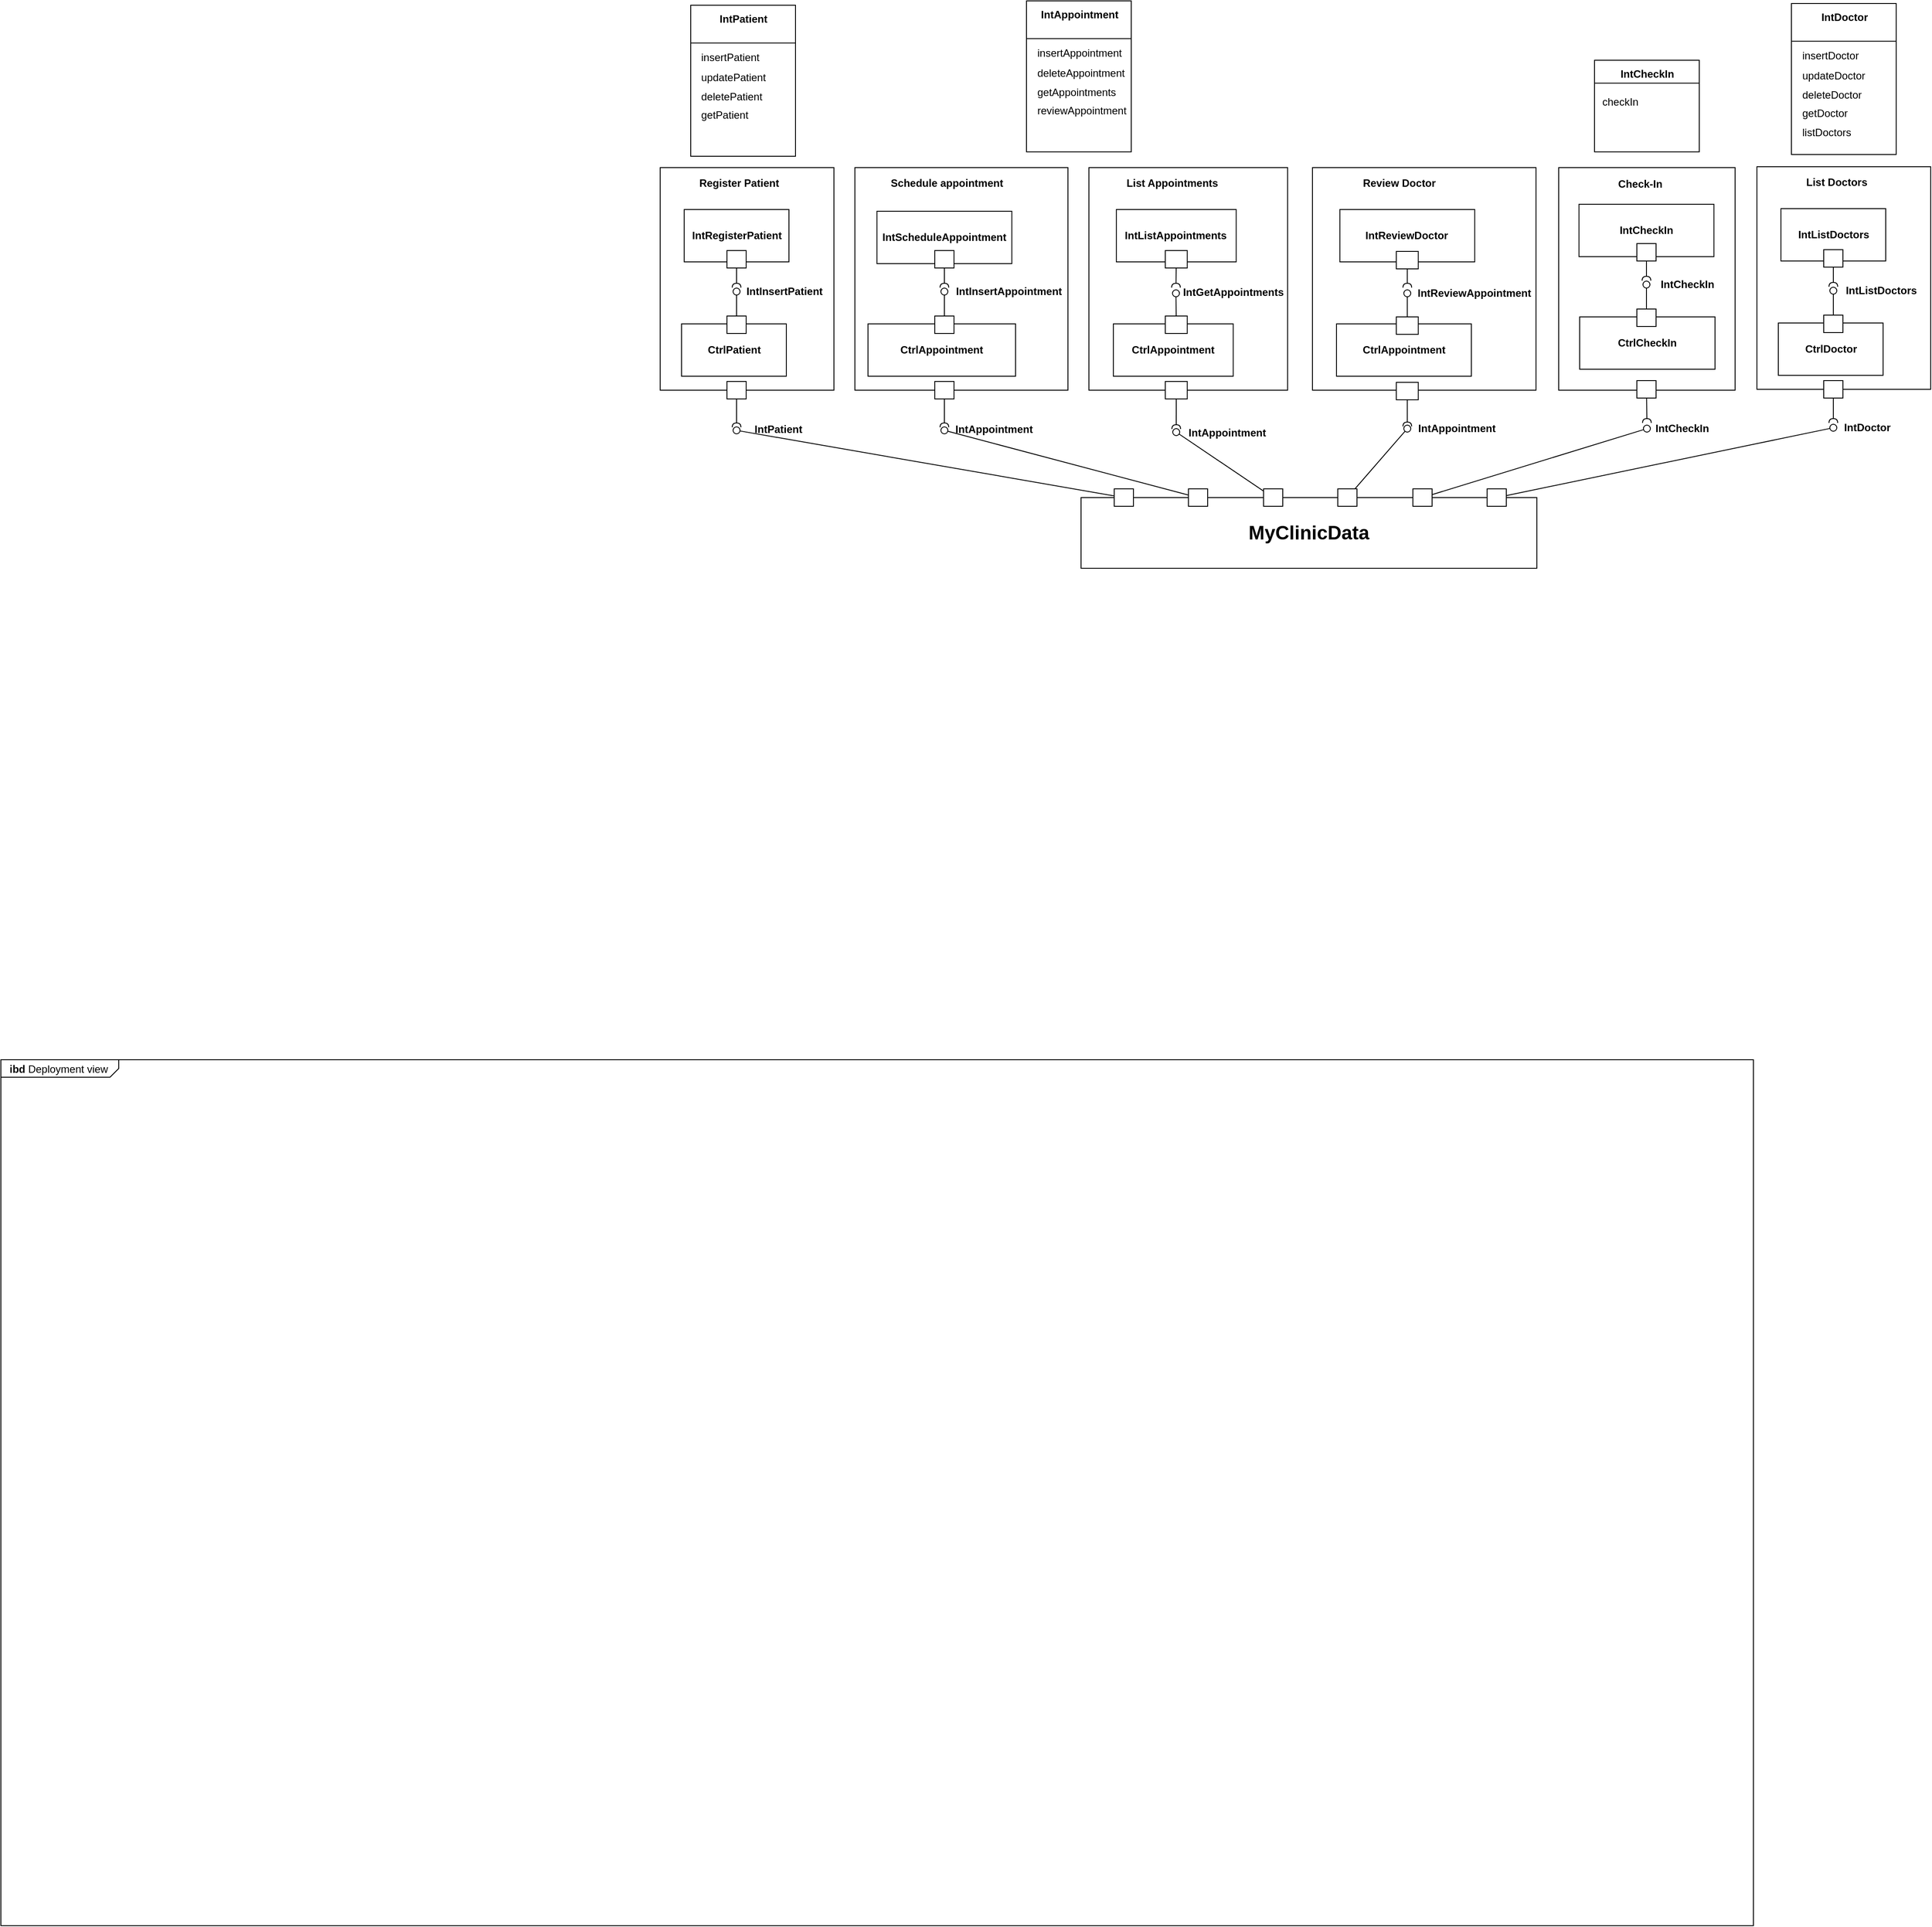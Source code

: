 <mxfile version="24.4.10" type="github">
  <diagram name="Page-1" id="0B5eI2xymsMHZ5SvDX9c">
    <mxGraphModel dx="3486" dy="1203" grid="0" gridSize="10" guides="1" tooltips="1" connect="1" arrows="1" fold="1" page="0" pageScale="1" pageWidth="827" pageHeight="1169" math="0" shadow="0">
      <root>
        <mxCell id="0" />
        <mxCell id="1" parent="0" />
        <mxCell id="wvoA0zVFi8Gp65wedPb3-1" value="&lt;p style=&quot;margin:0px;margin-top:4px;margin-left:10px;text-align:left;&quot;&gt;&lt;b&gt;ibd&amp;nbsp;&lt;/b&gt;Deployment view&lt;/p&gt;" style="html=1;shape=mxgraph.sysml.package;labelX=135.67;align=left;spacingLeft=10;html=1;overflow=fill;whiteSpace=wrap;recursiveResize=0;" vertex="1" parent="1">
          <mxGeometry x="-1584" y="997" width="2007" height="992" as="geometry" />
        </mxCell>
        <mxCell id="xZbFikLeT4wvKo1gLeNr-37" value="" style="endArrow=none;html=1;rounded=0;align=center;verticalAlign=top;endFill=0;labelBackgroundColor=none;endSize=2;" parent="1" source="xZbFikLeT4wvKo1gLeNr-43" target="xZbFikLeT4wvKo1gLeNr-38" edge="1">
          <mxGeometry relative="1" as="geometry">
            <mxPoint x="-330" y="279" as="sourcePoint" />
          </mxGeometry>
        </mxCell>
        <mxCell id="xZbFikLeT4wvKo1gLeNr-38" value="" style="ellipse;html=1;fontSize=11;align=center;fillColor=none;points=[];aspect=fixed;resizable=0;verticalAlign=bottom;labelPosition=center;verticalLabelPosition=top;flipH=1;" parent="1" vertex="1">
          <mxGeometry x="-745.5" y="272" width="8" height="8" as="geometry" />
        </mxCell>
        <mxCell id="xZbFikLeT4wvKo1gLeNr-39" value="" style="endArrow=none;html=1;rounded=0;align=center;verticalAlign=top;endFill=0;labelBackgroundColor=none;endSize=2;" parent="1" source="xZbFikLeT4wvKo1gLeNr-41" target="xZbFikLeT4wvKo1gLeNr-40" edge="1">
          <mxGeometry relative="1" as="geometry" />
        </mxCell>
        <mxCell id="xZbFikLeT4wvKo1gLeNr-40" value="" style="shape=requiredInterface;html=1;fontSize=11;align=center;fillColor=none;points=[];aspect=fixed;resizable=0;verticalAlign=bottom;labelPosition=center;verticalLabelPosition=top;flipH=1;rotation=90;" parent="1" vertex="1">
          <mxGeometry x="-744" y="265" width="5" height="10" as="geometry" />
        </mxCell>
        <mxCell id="xZbFikLeT4wvKo1gLeNr-47" value="&lt;b&gt;IntPatient&lt;/b&gt;" style="text;html=1;align=center;verticalAlign=middle;resizable=0;points=[];autosize=1;strokeColor=none;fillColor=none;" parent="1" vertex="1">
          <mxGeometry x="-731" y="262" width="73" height="26" as="geometry" />
        </mxCell>
        <mxCell id="DU2dMSWvI3W8ItSwa-sJ-14" value="" style="endArrow=none;html=1;rounded=0;align=center;verticalAlign=top;endFill=0;labelBackgroundColor=none;endSize=2;" parent="1" source="DU2dMSWvI3W8ItSwa-sJ-19" target="DU2dMSWvI3W8ItSwa-sJ-15" edge="1">
          <mxGeometry relative="1" as="geometry">
            <mxPoint x="-23" y="279" as="sourcePoint" />
          </mxGeometry>
        </mxCell>
        <mxCell id="DU2dMSWvI3W8ItSwa-sJ-15" value="" style="ellipse;html=1;fontSize=11;align=center;fillColor=none;points=[];aspect=fixed;resizable=0;verticalAlign=bottom;labelPosition=center;verticalLabelPosition=top;flipH=1;" parent="1" vertex="1">
          <mxGeometry x="-507.5" y="272" width="8" height="8" as="geometry" />
        </mxCell>
        <mxCell id="DU2dMSWvI3W8ItSwa-sJ-16" value="" style="endArrow=none;html=1;rounded=0;align=center;verticalAlign=top;endFill=0;labelBackgroundColor=none;endSize=2;" parent="1" source="DU2dMSWvI3W8ItSwa-sJ-18" target="DU2dMSWvI3W8ItSwa-sJ-17" edge="1">
          <mxGeometry relative="1" as="geometry" />
        </mxCell>
        <mxCell id="DU2dMSWvI3W8ItSwa-sJ-17" value="" style="shape=requiredInterface;html=1;fontSize=11;align=center;fillColor=none;points=[];aspect=fixed;resizable=0;verticalAlign=bottom;labelPosition=center;verticalLabelPosition=top;flipH=1;rotation=90;" parent="1" vertex="1">
          <mxGeometry x="-506" y="265" width="5" height="10" as="geometry" />
        </mxCell>
        <mxCell id="DU2dMSWvI3W8ItSwa-sJ-20" value="&lt;b&gt;IntCheckIn&lt;/b&gt;" style="text;html=1;align=center;verticalAlign=middle;resizable=0;points=[];autosize=1;strokeColor=none;fillColor=none;" parent="1" vertex="1">
          <mxGeometry x="301" y="261" width="79" height="26" as="geometry" />
        </mxCell>
        <mxCell id="DU2dMSWvI3W8ItSwa-sJ-111" value="" style="endArrow=none;html=1;rounded=0;align=center;verticalAlign=top;endFill=0;labelBackgroundColor=none;endSize=2;" parent="1" source="DU2dMSWvI3W8ItSwa-sJ-117" target="DU2dMSWvI3W8ItSwa-sJ-112" edge="1">
          <mxGeometry relative="1" as="geometry">
            <mxPoint x="214" y="340" as="sourcePoint" />
          </mxGeometry>
        </mxCell>
        <mxCell id="DU2dMSWvI3W8ItSwa-sJ-112" value="" style="ellipse;html=1;fontSize=11;align=center;fillColor=none;points=[];aspect=fixed;resizable=0;verticalAlign=bottom;labelPosition=center;verticalLabelPosition=top;flipH=1;" parent="1" vertex="1">
          <mxGeometry x="297" y="270" width="8" height="8" as="geometry" />
        </mxCell>
        <mxCell id="DU2dMSWvI3W8ItSwa-sJ-113" value="" style="endArrow=none;html=1;rounded=0;align=center;verticalAlign=top;endFill=0;labelBackgroundColor=none;endSize=2;" parent="1" source="DU2dMSWvI3W8ItSwa-sJ-115" target="DU2dMSWvI3W8ItSwa-sJ-114" edge="1">
          <mxGeometry relative="1" as="geometry" />
        </mxCell>
        <mxCell id="DU2dMSWvI3W8ItSwa-sJ-114" value="" style="shape=requiredInterface;html=1;fontSize=11;align=center;fillColor=none;points=[];aspect=fixed;resizable=0;verticalAlign=bottom;labelPosition=center;verticalLabelPosition=top;flipH=1;rotation=90;" parent="1" vertex="1">
          <mxGeometry x="298.5" y="260" width="5" height="10" as="geometry" />
        </mxCell>
        <mxCell id="uUh43rR42mcih1yRo6Ay-1" value="" style="group" parent="1" vertex="1" connectable="0">
          <mxGeometry x="-794" y="-211" width="120" height="173" as="geometry" />
        </mxCell>
        <mxCell id="DU2dMSWvI3W8ItSwa-sJ-78" value="" style="rounded=0;whiteSpace=wrap;html=1;fillColor=none;" parent="uUh43rR42mcih1yRo6Ay-1" vertex="1">
          <mxGeometry width="120" height="173" as="geometry" />
        </mxCell>
        <mxCell id="DU2dMSWvI3W8ItSwa-sJ-77" value="&lt;b&gt;IntPatient&lt;/b&gt;" style="text;html=1;align=center;verticalAlign=middle;resizable=0;points=[];autosize=1;strokeColor=none;fillColor=none;" parent="uUh43rR42mcih1yRo6Ay-1" vertex="1">
          <mxGeometry x="23.5" y="3" width="73" height="26" as="geometry" />
        </mxCell>
        <mxCell id="DU2dMSWvI3W8ItSwa-sJ-79" value="insertPatient&lt;div style=&quot;line-height: 90%;&quot;&gt;&lt;br&gt;&lt;div style=&quot;line-height: 90%;&quot;&gt;updatePatient&lt;/div&gt;&lt;div style=&quot;line-height: 90%;&quot;&gt;&lt;br&gt;&lt;/div&gt;&lt;div style=&quot;line-height: 90%;&quot;&gt;deletePatient&lt;/div&gt;&lt;div style=&quot;line-height: 90%;&quot;&gt;&lt;br&gt;&lt;/div&gt;&lt;div style=&quot;line-height: 90%;&quot;&gt;getPatient&lt;/div&gt;&lt;/div&gt;" style="text;html=1;align=left;verticalAlign=middle;resizable=0;points=[];autosize=1;strokeColor=none;fillColor=none;" parent="uUh43rR42mcih1yRo6Ay-1" vertex="1">
          <mxGeometry x="10" y="46" width="92" height="91" as="geometry" />
        </mxCell>
        <mxCell id="DU2dMSWvI3W8ItSwa-sJ-80" style="rounded=0;orthogonalLoop=1;jettySize=auto;html=1;exitX=0;exitY=0.25;exitDx=0;exitDy=0;entryX=1;entryY=0.25;entryDx=0;entryDy=0;endArrow=none;endFill=0;" parent="uUh43rR42mcih1yRo6Ay-1" source="DU2dMSWvI3W8ItSwa-sJ-78" target="DU2dMSWvI3W8ItSwa-sJ-78" edge="1">
          <mxGeometry relative="1" as="geometry" />
        </mxCell>
        <mxCell id="uUh43rR42mcih1yRo6Ay-2" value="" style="group" parent="1" vertex="1" connectable="0">
          <mxGeometry x="-829" y="-25" width="199" height="265" as="geometry" />
        </mxCell>
        <mxCell id="xZbFikLeT4wvKo1gLeNr-18" value="" style="rounded=0;whiteSpace=wrap;html=1;fillColor=none;align=center;" parent="uUh43rR42mcih1yRo6Ay-2" vertex="1">
          <mxGeometry width="199" height="255" as="geometry" />
        </mxCell>
        <mxCell id="xZbFikLeT4wvKo1gLeNr-19" value="&lt;b&gt;Register Patient&lt;/b&gt;" style="text;html=1;align=center;verticalAlign=middle;resizable=0;points=[];autosize=1;strokeColor=none;fillColor=none;" parent="uUh43rR42mcih1yRo6Ay-2" vertex="1">
          <mxGeometry x="35.5" y="5" width="109" height="26" as="geometry" />
        </mxCell>
        <mxCell id="xZbFikLeT4wvKo1gLeNr-22" value="" style="endArrow=none;html=1;rounded=0;align=center;verticalAlign=top;endFill=0;labelBackgroundColor=none;endSize=2;" parent="uUh43rR42mcih1yRo6Ay-2" source="xZbFikLeT4wvKo1gLeNr-33" target="xZbFikLeT4wvKo1gLeNr-23" edge="1">
          <mxGeometry relative="1" as="geometry">
            <mxPoint x="87.5" y="173" as="sourcePoint" />
          </mxGeometry>
        </mxCell>
        <mxCell id="xZbFikLeT4wvKo1gLeNr-23" value="" style="ellipse;html=1;fontSize=11;align=center;fillColor=none;points=[];aspect=fixed;resizable=0;verticalAlign=bottom;labelPosition=center;verticalLabelPosition=top;flipH=1;" parent="uUh43rR42mcih1yRo6Ay-2" vertex="1">
          <mxGeometry x="83.5" y="138" width="8" height="8" as="geometry" />
        </mxCell>
        <mxCell id="xZbFikLeT4wvKo1gLeNr-25" value="" style="endArrow=none;html=1;rounded=0;align=center;verticalAlign=top;endFill=0;labelBackgroundColor=none;endSize=2;" parent="uUh43rR42mcih1yRo6Ay-2" source="xZbFikLeT4wvKo1gLeNr-24" target="xZbFikLeT4wvKo1gLeNr-26" edge="1">
          <mxGeometry relative="1" as="geometry" />
        </mxCell>
        <mxCell id="xZbFikLeT4wvKo1gLeNr-26" value="" style="shape=requiredInterface;html=1;fontSize=11;align=center;fillColor=none;points=[];aspect=fixed;resizable=0;verticalAlign=bottom;labelPosition=center;verticalLabelPosition=top;flipH=1;rotation=90;" parent="uUh43rR42mcih1yRo6Ay-2" vertex="1">
          <mxGeometry x="85" y="130" width="5" height="10" as="geometry" />
        </mxCell>
        <mxCell id="xZbFikLeT4wvKo1gLeNr-30" value="" style="group" parent="uUh43rR42mcih1yRo6Ay-2" vertex="1" connectable="0">
          <mxGeometry x="27.5" y="48" width="120" height="67" as="geometry" />
        </mxCell>
        <mxCell id="xZbFikLeT4wvKo1gLeNr-20" value="&lt;b&gt;IntRegisterPatient&lt;/b&gt;" style="rounded=0;whiteSpace=wrap;html=1;fillColor=none;" parent="xZbFikLeT4wvKo1gLeNr-30" vertex="1">
          <mxGeometry width="120" height="60" as="geometry" />
        </mxCell>
        <mxCell id="xZbFikLeT4wvKo1gLeNr-24" value="" style="html=1;rounded=0;" parent="xZbFikLeT4wvKo1gLeNr-30" vertex="1">
          <mxGeometry x="49" y="47" width="22" height="20" as="geometry" />
        </mxCell>
        <mxCell id="xZbFikLeT4wvKo1gLeNr-34" value="&lt;b&gt;IntInsertPatient&lt;/b&gt;" style="text;html=1;align=center;verticalAlign=middle;resizable=0;points=[];autosize=1;strokeColor=none;fillColor=none;" parent="uUh43rR42mcih1yRo6Ay-2" vertex="1">
          <mxGeometry x="89" y="129" width="105" height="26" as="geometry" />
        </mxCell>
        <mxCell id="xZbFikLeT4wvKo1gLeNr-35" value="" style="group" parent="uUh43rR42mcih1yRo6Ay-2" vertex="1" connectable="0">
          <mxGeometry x="24.5" y="170" width="120" height="69" as="geometry" />
        </mxCell>
        <mxCell id="xZbFikLeT4wvKo1gLeNr-29" value="&lt;b&gt;CtrlPatient&lt;/b&gt;" style="rounded=0;whiteSpace=wrap;html=1;fillColor=none;" parent="xZbFikLeT4wvKo1gLeNr-35" vertex="1">
          <mxGeometry y="9" width="120" height="60" as="geometry" />
        </mxCell>
        <mxCell id="xZbFikLeT4wvKo1gLeNr-33" value="" style="html=1;rounded=0;" parent="xZbFikLeT4wvKo1gLeNr-35" vertex="1">
          <mxGeometry x="52" width="22" height="20" as="geometry" />
        </mxCell>
        <mxCell id="xZbFikLeT4wvKo1gLeNr-41" value="" style="html=1;rounded=0;" parent="uUh43rR42mcih1yRo6Ay-2" vertex="1">
          <mxGeometry x="76.5" y="245" width="22" height="20" as="geometry" />
        </mxCell>
        <mxCell id="uUh43rR42mcih1yRo6Ay-4" value="&lt;b&gt;IntAppointment&lt;/b&gt;" style="text;html=1;align=center;verticalAlign=middle;resizable=0;points=[];autosize=1;strokeColor=none;fillColor=none;" parent="1" vertex="1">
          <mxGeometry x="-501" y="262" width="107" height="26" as="geometry" />
        </mxCell>
        <mxCell id="uUh43rR42mcih1yRo6Ay-5" value="" style="group" parent="1" vertex="1" connectable="0">
          <mxGeometry x="-409.5" y="-216" width="130" height="173" as="geometry" />
        </mxCell>
        <mxCell id="DU2dMSWvI3W8ItSwa-sJ-105" value="" style="rounded=0;whiteSpace=wrap;html=1;fillColor=none;" parent="uUh43rR42mcih1yRo6Ay-5" vertex="1">
          <mxGeometry width="120" height="173" as="geometry" />
        </mxCell>
        <mxCell id="DU2dMSWvI3W8ItSwa-sJ-106" value="&lt;b&gt;IntAppointment&lt;/b&gt;" style="text;html=1;align=center;verticalAlign=middle;resizable=0;points=[];autosize=1;strokeColor=none;fillColor=none;" parent="uUh43rR42mcih1yRo6Ay-5" vertex="1">
          <mxGeometry x="6.5" y="3" width="107" height="26" as="geometry" />
        </mxCell>
        <mxCell id="DU2dMSWvI3W8ItSwa-sJ-107" value="insertAppointment&lt;div style=&quot;line-height: 90%;&quot;&gt;&lt;br&gt;&lt;div style=&quot;line-height: 90%;&quot;&gt;deleteAppointment&lt;/div&gt;&lt;div style=&quot;line-height: 90%;&quot;&gt;&lt;br&gt;&lt;/div&gt;&lt;div style=&quot;line-height: 90%;&quot;&gt;getAppointments&lt;/div&gt;&lt;div style=&quot;line-height: 90%;&quot;&gt;&lt;br&gt;&lt;/div&gt;&lt;div style=&quot;line-height: 90%;&quot;&gt;reviewAppointment&lt;/div&gt;&lt;/div&gt;" style="text;html=1;align=left;verticalAlign=middle;resizable=0;points=[];autosize=1;strokeColor=none;fillColor=none;" parent="uUh43rR42mcih1yRo6Ay-5" vertex="1">
          <mxGeometry x="10" y="46" width="120" height="91" as="geometry" />
        </mxCell>
        <mxCell id="DU2dMSWvI3W8ItSwa-sJ-108" style="rounded=0;orthogonalLoop=1;jettySize=auto;html=1;exitX=0;exitY=0.25;exitDx=0;exitDy=0;entryX=1;entryY=0.25;entryDx=0;entryDy=0;endArrow=none;endFill=0;" parent="uUh43rR42mcih1yRo6Ay-5" source="DU2dMSWvI3W8ItSwa-sJ-105" target="DU2dMSWvI3W8ItSwa-sJ-105" edge="1">
          <mxGeometry relative="1" as="geometry" />
        </mxCell>
        <mxCell id="uUh43rR42mcih1yRo6Ay-8" value="" style="group" parent="1" vertex="1" connectable="0">
          <mxGeometry x="241" y="-148" width="120" height="105" as="geometry" />
        </mxCell>
        <mxCell id="DU2dMSWvI3W8ItSwa-sJ-130" value="" style="rounded=0;whiteSpace=wrap;html=1;fillColor=none;" parent="uUh43rR42mcih1yRo6Ay-8" vertex="1">
          <mxGeometry width="120" height="105" as="geometry" />
        </mxCell>
        <mxCell id="DU2dMSWvI3W8ItSwa-sJ-131" value="&lt;b&gt;IntCheckIn&lt;/b&gt;" style="text;html=1;align=center;verticalAlign=middle;resizable=0;points=[];autosize=1;strokeColor=none;fillColor=none;" parent="uUh43rR42mcih1yRo6Ay-8" vertex="1">
          <mxGeometry x="20.5" y="3" width="79" height="26" as="geometry" />
        </mxCell>
        <mxCell id="DU2dMSWvI3W8ItSwa-sJ-132" value="checkIn" style="text;html=1;align=left;verticalAlign=middle;resizable=0;points=[];autosize=1;strokeColor=none;fillColor=none;" parent="uUh43rR42mcih1yRo6Ay-8" vertex="1">
          <mxGeometry x="7" y="35" width="59" height="26" as="geometry" />
        </mxCell>
        <mxCell id="DU2dMSWvI3W8ItSwa-sJ-133" style="rounded=0;orthogonalLoop=1;jettySize=auto;html=1;exitX=0;exitY=0.25;exitDx=0;exitDy=0;entryX=1;entryY=0.25;entryDx=0;entryDy=0;endArrow=none;endFill=0;" parent="uUh43rR42mcih1yRo6Ay-8" source="DU2dMSWvI3W8ItSwa-sJ-130" target="DU2dMSWvI3W8ItSwa-sJ-130" edge="1">
          <mxGeometry relative="1" as="geometry" />
        </mxCell>
        <mxCell id="uUh43rR42mcih1yRo6Ay-40" value="" style="group" parent="1" vertex="1" connectable="0">
          <mxGeometry x="427" y="-26" width="199" height="265" as="geometry" />
        </mxCell>
        <mxCell id="uUh43rR42mcih1yRo6Ay-41" value="" style="rounded=0;whiteSpace=wrap;html=1;fillColor=none;align=center;" parent="uUh43rR42mcih1yRo6Ay-40" vertex="1">
          <mxGeometry width="199" height="255" as="geometry" />
        </mxCell>
        <mxCell id="uUh43rR42mcih1yRo6Ay-42" value="&lt;b&gt;List Doctors&lt;/b&gt;" style="text;html=1;align=center;verticalAlign=middle;resizable=0;points=[];autosize=1;strokeColor=none;fillColor=none;" parent="uUh43rR42mcih1yRo6Ay-40" vertex="1">
          <mxGeometry x="46.5" y="5" width="88" height="26" as="geometry" />
        </mxCell>
        <mxCell id="uUh43rR42mcih1yRo6Ay-43" value="" style="endArrow=none;html=1;rounded=0;align=center;verticalAlign=top;endFill=0;labelBackgroundColor=none;endSize=2;" parent="uUh43rR42mcih1yRo6Ay-40" source="uUh43rR42mcih1yRo6Ay-53" target="uUh43rR42mcih1yRo6Ay-44" edge="1">
          <mxGeometry relative="1" as="geometry">
            <mxPoint x="87.5" y="173" as="sourcePoint" />
          </mxGeometry>
        </mxCell>
        <mxCell id="uUh43rR42mcih1yRo6Ay-44" value="" style="ellipse;html=1;fontSize=11;align=center;fillColor=none;points=[];aspect=fixed;resizable=0;verticalAlign=bottom;labelPosition=center;verticalLabelPosition=top;flipH=1;" parent="uUh43rR42mcih1yRo6Ay-40" vertex="1">
          <mxGeometry x="83.5" y="138" width="8" height="8" as="geometry" />
        </mxCell>
        <mxCell id="uUh43rR42mcih1yRo6Ay-45" value="" style="endArrow=none;html=1;rounded=0;align=center;verticalAlign=top;endFill=0;labelBackgroundColor=none;endSize=2;" parent="uUh43rR42mcih1yRo6Ay-40" source="uUh43rR42mcih1yRo6Ay-49" target="uUh43rR42mcih1yRo6Ay-46" edge="1">
          <mxGeometry relative="1" as="geometry" />
        </mxCell>
        <mxCell id="uUh43rR42mcih1yRo6Ay-46" value="" style="shape=requiredInterface;html=1;fontSize=11;align=center;fillColor=none;points=[];aspect=fixed;resizable=0;verticalAlign=bottom;labelPosition=center;verticalLabelPosition=top;flipH=1;rotation=90;" parent="uUh43rR42mcih1yRo6Ay-40" vertex="1">
          <mxGeometry x="85" y="130" width="5" height="10" as="geometry" />
        </mxCell>
        <mxCell id="uUh43rR42mcih1yRo6Ay-47" value="" style="group" parent="uUh43rR42mcih1yRo6Ay-40" vertex="1" connectable="0">
          <mxGeometry x="27.5" y="48" width="120" height="67" as="geometry" />
        </mxCell>
        <mxCell id="uUh43rR42mcih1yRo6Ay-48" value="&lt;b&gt;IntListDoctors&lt;/b&gt;" style="rounded=0;whiteSpace=wrap;html=1;fillColor=none;" parent="uUh43rR42mcih1yRo6Ay-47" vertex="1">
          <mxGeometry width="120" height="60" as="geometry" />
        </mxCell>
        <mxCell id="uUh43rR42mcih1yRo6Ay-49" value="" style="html=1;rounded=0;" parent="uUh43rR42mcih1yRo6Ay-47" vertex="1">
          <mxGeometry x="49" y="47" width="22" height="20" as="geometry" />
        </mxCell>
        <mxCell id="uUh43rR42mcih1yRo6Ay-50" value="&lt;b&gt;IntListDoctors&lt;/b&gt;" style="text;html=1;align=center;verticalAlign=middle;resizable=0;points=[];autosize=1;strokeColor=none;fillColor=none;" parent="uUh43rR42mcih1yRo6Ay-40" vertex="1">
          <mxGeometry x="92" y="129" width="99" height="26" as="geometry" />
        </mxCell>
        <mxCell id="uUh43rR42mcih1yRo6Ay-51" value="" style="group" parent="uUh43rR42mcih1yRo6Ay-40" vertex="1" connectable="0">
          <mxGeometry x="24.5" y="170" width="120" height="69" as="geometry" />
        </mxCell>
        <mxCell id="uUh43rR42mcih1yRo6Ay-52" value="&lt;b&gt;CtrlDoctor&lt;/b&gt;" style="rounded=0;whiteSpace=wrap;html=1;fillColor=none;" parent="uUh43rR42mcih1yRo6Ay-51" vertex="1">
          <mxGeometry y="9" width="120" height="60" as="geometry" />
        </mxCell>
        <mxCell id="uUh43rR42mcih1yRo6Ay-53" value="" style="html=1;rounded=0;" parent="uUh43rR42mcih1yRo6Ay-51" vertex="1">
          <mxGeometry x="52" width="22" height="20" as="geometry" />
        </mxCell>
        <mxCell id="uUh43rR42mcih1yRo6Ay-54" value="" style="html=1;rounded=0;" parent="uUh43rR42mcih1yRo6Ay-40" vertex="1">
          <mxGeometry x="76.5" y="245" width="22" height="20" as="geometry" />
        </mxCell>
        <mxCell id="uUh43rR42mcih1yRo6Ay-55" value="&lt;b&gt;IntDoctor&lt;/b&gt;" style="text;html=1;align=center;verticalAlign=middle;resizable=0;points=[];autosize=1;strokeColor=none;fillColor=none;" parent="1" vertex="1">
          <mxGeometry x="517" y="260" width="71" height="26" as="geometry" />
        </mxCell>
        <mxCell id="uUh43rR42mcih1yRo6Ay-56" value="" style="ellipse;html=1;fontSize=11;align=center;fillColor=none;points=[];aspect=fixed;resizable=0;verticalAlign=bottom;labelPosition=center;verticalLabelPosition=top;flipH=1;" parent="1" vertex="1">
          <mxGeometry x="510.5" y="269" width="8" height="8" as="geometry" />
        </mxCell>
        <mxCell id="uUh43rR42mcih1yRo6Ay-57" value="" style="endArrow=none;html=1;rounded=0;align=center;verticalAlign=top;endFill=0;labelBackgroundColor=none;endSize=2;" parent="1" source="uUh43rR42mcih1yRo6Ay-54" target="uUh43rR42mcih1yRo6Ay-58" edge="1">
          <mxGeometry relative="1" as="geometry">
            <mxPoint x="610" y="257" as="sourcePoint" />
          </mxGeometry>
        </mxCell>
        <mxCell id="uUh43rR42mcih1yRo6Ay-58" value="" style="shape=requiredInterface;html=1;fontSize=11;align=center;fillColor=none;points=[];aspect=fixed;resizable=0;verticalAlign=bottom;labelPosition=center;verticalLabelPosition=top;flipH=1;rotation=90;" parent="1" vertex="1">
          <mxGeometry x="512" y="260" width="5" height="10" as="geometry" />
        </mxCell>
        <mxCell id="uUh43rR42mcih1yRo6Ay-59" value="" style="endArrow=none;html=1;rounded=0;align=center;verticalAlign=top;endFill=0;labelBackgroundColor=none;endSize=2;" parent="1" source="uUh43rR42mcih1yRo6Ay-16" target="uUh43rR42mcih1yRo6Ay-56" edge="1">
          <mxGeometry relative="1" as="geometry">
            <mxPoint x="-184" y="364" as="sourcePoint" />
            <mxPoint x="84" y="288" as="targetPoint" />
          </mxGeometry>
        </mxCell>
        <mxCell id="uUh43rR42mcih1yRo6Ay-92" value="" style="endArrow=none;html=1;rounded=0;align=center;verticalAlign=top;endFill=0;labelBackgroundColor=none;endSize=2;" parent="1" source="wvoA0zVFi8Gp65wedPb3-2" target="uUh43rR42mcih1yRo6Ay-93" edge="1">
          <mxGeometry relative="1" as="geometry">
            <mxPoint x="-120.5" y="348.5" as="sourcePoint" />
          </mxGeometry>
        </mxCell>
        <mxCell id="uUh43rR42mcih1yRo6Ay-93" value="" style="ellipse;html=1;fontSize=11;align=center;fillColor=none;points=[];aspect=fixed;resizable=0;verticalAlign=bottom;labelPosition=center;verticalLabelPosition=top;flipH=1;" parent="1" vertex="1">
          <mxGeometry x="-242" y="274" width="8" height="8" as="geometry" />
        </mxCell>
        <mxCell id="uUh43rR42mcih1yRo6Ay-94" value="" style="endArrow=none;html=1;rounded=0;align=center;verticalAlign=top;endFill=0;labelBackgroundColor=none;endSize=2;" parent="1" source="uUh43rR42mcih1yRo6Ay-90" target="uUh43rR42mcih1yRo6Ay-95" edge="1">
          <mxGeometry relative="1" as="geometry">
            <mxPoint x="-336.5" y="238.5" as="sourcePoint" />
          </mxGeometry>
        </mxCell>
        <mxCell id="uUh43rR42mcih1yRo6Ay-95" value="" style="shape=requiredInterface;html=1;fontSize=11;align=center;fillColor=none;points=[];aspect=fixed;resizable=0;verticalAlign=bottom;labelPosition=center;verticalLabelPosition=top;flipH=1;rotation=90;" parent="1" vertex="1">
          <mxGeometry x="-240.5" y="267" width="5" height="10" as="geometry" />
        </mxCell>
        <mxCell id="uUh43rR42mcih1yRo6Ay-96" value="&lt;b&gt;IntAppointment&lt;/b&gt;" style="text;html=1;align=center;verticalAlign=middle;resizable=0;points=[];autosize=1;strokeColor=none;fillColor=none;" parent="1" vertex="1">
          <mxGeometry x="-234" y="266" width="107" height="26" as="geometry" />
        </mxCell>
        <mxCell id="uUh43rR42mcih1yRo6Ay-131" value="&lt;b&gt;IntAppointment&lt;/b&gt;" style="text;html=1;align=center;verticalAlign=middle;resizable=0;points=[];autosize=1;strokeColor=none;fillColor=none;" parent="1" vertex="1">
          <mxGeometry x="29.12" y="261" width="107" height="26" as="geometry" />
        </mxCell>
        <mxCell id="uUh43rR42mcih1yRo6Ay-132" value="" style="ellipse;html=1;fontSize=11;align=center;fillColor=none;points=[];aspect=fixed;resizable=0;verticalAlign=bottom;labelPosition=center;verticalLabelPosition=top;flipH=1;" parent="1" vertex="1">
          <mxGeometry x="22.62" y="270" width="8" height="8" as="geometry" />
        </mxCell>
        <mxCell id="uUh43rR42mcih1yRo6Ay-133" value="" style="endArrow=none;html=1;rounded=0;align=center;verticalAlign=top;endFill=0;labelBackgroundColor=none;endSize=2;" parent="1" source="wvoA0zVFi8Gp65wedPb3-7" target="uUh43rR42mcih1yRo6Ay-134" edge="1">
          <mxGeometry relative="1" as="geometry">
            <mxPoint x="52.617" y="243" as="sourcePoint" />
          </mxGeometry>
        </mxCell>
        <mxCell id="uUh43rR42mcih1yRo6Ay-134" value="" style="shape=requiredInterface;html=1;fontSize=11;align=center;fillColor=none;points=[];aspect=fixed;resizable=0;verticalAlign=bottom;labelPosition=center;verticalLabelPosition=top;flipH=1;rotation=90;container=0;" parent="1" vertex="1">
          <mxGeometry x="24.12" y="264" width="5" height="10" as="geometry" />
        </mxCell>
        <mxCell id="uUh43rR42mcih1yRo6Ay-140" value="" style="endArrow=none;html=1;rounded=0;align=center;verticalAlign=top;endFill=0;labelBackgroundColor=none;endSize=2;" parent="1" source="wvoA0zVFi8Gp65wedPb3-3" target="uUh43rR42mcih1yRo6Ay-132" edge="1">
          <mxGeometry relative="1" as="geometry">
            <mxPoint x="-55" y="365" as="sourcePoint" />
            <mxPoint x="384" y="287" as="targetPoint" />
          </mxGeometry>
        </mxCell>
        <mxCell id="uUh43rR42mcih1yRo6Ay-141" value="" style="group" parent="1" vertex="1" connectable="0">
          <mxGeometry x="466.5" y="-213" width="120" height="175" as="geometry" />
        </mxCell>
        <mxCell id="uUh43rR42mcih1yRo6Ay-36" value="" style="rounded=0;whiteSpace=wrap;html=1;fillColor=none;" parent="uUh43rR42mcih1yRo6Ay-141" vertex="1">
          <mxGeometry width="120" height="173" as="geometry" />
        </mxCell>
        <mxCell id="uUh43rR42mcih1yRo6Ay-37" value="&lt;b&gt;IntDoctor&lt;/b&gt;" style="text;html=1;align=center;verticalAlign=middle;resizable=0;points=[];autosize=1;strokeColor=none;fillColor=none;" parent="uUh43rR42mcih1yRo6Ay-141" vertex="1">
          <mxGeometry x="24.5" y="3" width="71" height="26" as="geometry" />
        </mxCell>
        <mxCell id="uUh43rR42mcih1yRo6Ay-38" value="insertDoctor&lt;div style=&quot;line-height: 90%;&quot;&gt;&lt;br&gt;&lt;div style=&quot;line-height: 90%;&quot;&gt;update&lt;span style=&quot;background-color: initial;&quot;&gt;Doctor&lt;/span&gt;&lt;/div&gt;&lt;div style=&quot;line-height: 90%;&quot;&gt;&lt;br&gt;&lt;/div&gt;&lt;div style=&quot;line-height: 90%;&quot;&gt;delete&lt;span style=&quot;background-color: initial;&quot;&gt;Doctor&lt;/span&gt;&lt;/div&gt;&lt;div style=&quot;line-height: 90%;&quot;&gt;&lt;br&gt;&lt;/div&gt;&lt;div style=&quot;line-height: 90%;&quot;&gt;get&lt;span style=&quot;background-color: initial;&quot;&gt;Doctor&lt;/span&gt;&lt;/div&gt;&lt;div style=&quot;line-height: 90%;&quot;&gt;&lt;span style=&quot;background-color: initial;&quot;&gt;&lt;br&gt;&lt;/span&gt;&lt;/div&gt;&lt;div style=&quot;line-height: 90%;&quot;&gt;&lt;span style=&quot;background-color: initial;&quot;&gt;listDoctors&lt;/span&gt;&lt;/div&gt;&lt;div style=&quot;line-height: 90%;&quot;&gt;&lt;br&gt;&lt;/div&gt;&lt;/div&gt;" style="text;html=1;align=left;verticalAlign=middle;resizable=0;points=[];autosize=1;strokeColor=none;fillColor=none;" parent="uUh43rR42mcih1yRo6Ay-141" vertex="1">
          <mxGeometry x="10" y="46" width="90" height="124" as="geometry" />
        </mxCell>
        <mxCell id="uUh43rR42mcih1yRo6Ay-39" style="rounded=0;orthogonalLoop=1;jettySize=auto;html=1;exitX=0;exitY=0.25;exitDx=0;exitDy=0;entryX=1;entryY=0.25;entryDx=0;entryDy=0;endArrow=none;endFill=0;" parent="uUh43rR42mcih1yRo6Ay-141" source="uUh43rR42mcih1yRo6Ay-36" target="uUh43rR42mcih1yRo6Ay-36" edge="1">
          <mxGeometry relative="1" as="geometry" />
        </mxCell>
        <mxCell id="wvoA0zVFi8Gp65wedPb3-5" value="" style="group" vertex="1" connectable="0" parent="1">
          <mxGeometry x="-338" y="-25" width="231.202" height="265" as="geometry" />
        </mxCell>
        <mxCell id="uUh43rR42mcih1yRo6Ay-77" value="" style="rounded=0;whiteSpace=wrap;html=1;fillColor=none;align=center;" parent="wvoA0zVFi8Gp65wedPb3-5" vertex="1">
          <mxGeometry width="227.565" height="255" as="geometry" />
        </mxCell>
        <mxCell id="uUh43rR42mcih1yRo6Ay-78" value="&lt;b&gt;List Appointments&lt;/b&gt;" style="text;html=1;align=center;verticalAlign=middle;resizable=0;points=[];autosize=1;strokeColor=none;fillColor=none;" parent="wvoA0zVFi8Gp65wedPb3-5" vertex="1">
          <mxGeometry x="33.734" y="5" width="123" height="26" as="geometry" />
        </mxCell>
        <mxCell id="uUh43rR42mcih1yRo6Ay-79" value="" style="endArrow=none;html=1;rounded=0;align=center;verticalAlign=top;endFill=0;labelBackgroundColor=none;endSize=2;" parent="wvoA0zVFi8Gp65wedPb3-5" source="uUh43rR42mcih1yRo6Ay-89" target="uUh43rR42mcih1yRo6Ay-80" edge="1">
          <mxGeometry relative="1" as="geometry">
            <mxPoint x="100.06" y="173" as="sourcePoint" />
          </mxGeometry>
        </mxCell>
        <mxCell id="uUh43rR42mcih1yRo6Ay-80" value="" style="ellipse;html=1;fontSize=11;align=center;fillColor=none;points=[];aspect=fixed;resizable=0;verticalAlign=bottom;labelPosition=center;verticalLabelPosition=top;flipH=1;" parent="wvoA0zVFi8Gp65wedPb3-5" vertex="1">
          <mxGeometry x="95.706" y="140" width="8" height="8" as="geometry" />
        </mxCell>
        <mxCell id="uUh43rR42mcih1yRo6Ay-81" value="" style="endArrow=none;html=1;rounded=0;align=center;verticalAlign=top;endFill=0;labelBackgroundColor=none;endSize=2;" parent="wvoA0zVFi8Gp65wedPb3-5" source="uUh43rR42mcih1yRo6Ay-85" target="uUh43rR42mcih1yRo6Ay-82" edge="1">
          <mxGeometry relative="1" as="geometry" />
        </mxCell>
        <mxCell id="uUh43rR42mcih1yRo6Ay-82" value="" style="shape=requiredInterface;html=1;fontSize=11;align=center;fillColor=none;points=[];aspect=fixed;resizable=0;verticalAlign=bottom;labelPosition=center;verticalLabelPosition=top;flipH=1;rotation=90;" parent="wvoA0zVFi8Gp65wedPb3-5" vertex="1">
          <mxGeometry x="97.201" y="130" width="5" height="10" as="geometry" />
        </mxCell>
        <mxCell id="uUh43rR42mcih1yRo6Ay-83" value="" style="group" parent="wvoA0zVFi8Gp65wedPb3-5" vertex="1" connectable="0">
          <mxGeometry x="31.447" y="48" width="137.225" height="67" as="geometry" />
        </mxCell>
        <mxCell id="uUh43rR42mcih1yRo6Ay-84" value="&lt;b&gt;IntListAppointments&lt;/b&gt;" style="rounded=0;whiteSpace=wrap;html=1;fillColor=none;" parent="uUh43rR42mcih1yRo6Ay-83" vertex="1">
          <mxGeometry width="137.225" height="60" as="geometry" />
        </mxCell>
        <mxCell id="uUh43rR42mcih1yRo6Ay-85" value="" style="html=1;rounded=0;" parent="uUh43rR42mcih1yRo6Ay-83" vertex="1">
          <mxGeometry x="56.033" y="47" width="25.158" height="20" as="geometry" />
        </mxCell>
        <mxCell id="uUh43rR42mcih1yRo6Ay-86" value="&lt;b&gt;IntGetAppointments&lt;/b&gt;" style="text;html=1;align=center;verticalAlign=middle;resizable=0;points=[];autosize=1;strokeColor=none;fillColor=none;" parent="wvoA0zVFi8Gp65wedPb3-5" vertex="1">
          <mxGeometry x="98.202" y="130" width="133" height="26" as="geometry" />
        </mxCell>
        <mxCell id="uUh43rR42mcih1yRo6Ay-87" value="" style="group" parent="wvoA0zVFi8Gp65wedPb3-5" vertex="1" connectable="0">
          <mxGeometry x="28.017" y="170" width="137.225" height="69" as="geometry" />
        </mxCell>
        <mxCell id="uUh43rR42mcih1yRo6Ay-88" value="&lt;b&gt;CtrlAppointment&lt;/b&gt;" style="rounded=0;whiteSpace=wrap;html=1;fillColor=none;" parent="uUh43rR42mcih1yRo6Ay-87" vertex="1">
          <mxGeometry y="9" width="137.225" height="60" as="geometry" />
        </mxCell>
        <mxCell id="uUh43rR42mcih1yRo6Ay-89" value="" style="html=1;rounded=0;" parent="uUh43rR42mcih1yRo6Ay-87" vertex="1">
          <mxGeometry x="59.464" width="25.158" height="20" as="geometry" />
        </mxCell>
        <mxCell id="uUh43rR42mcih1yRo6Ay-90" value="" style="html=1;rounded=0;" parent="wvoA0zVFi8Gp65wedPb3-5" vertex="1">
          <mxGeometry x="87.481" y="245" width="25.158" height="20" as="geometry" />
        </mxCell>
        <mxCell id="wvoA0zVFi8Gp65wedPb3-6" value="" style="group" vertex="1" connectable="0" parent="1">
          <mxGeometry x="-606" y="-25" width="245.5" height="265" as="geometry" />
        </mxCell>
        <mxCell id="DU2dMSWvI3W8ItSwa-sJ-1" value="" style="rounded=0;whiteSpace=wrap;html=1;fillColor=none;align=center;container=0;" parent="wvoA0zVFi8Gp65wedPb3-6" vertex="1">
          <mxGeometry width="244" height="255" as="geometry" />
        </mxCell>
        <mxCell id="DU2dMSWvI3W8ItSwa-sJ-2" value="&lt;b&gt;Schedule appointment&lt;/b&gt;" style="text;html=1;align=center;verticalAlign=middle;resizable=0;points=[];autosize=1;strokeColor=none;fillColor=none;container=0;" parent="wvoA0zVFi8Gp65wedPb3-6" vertex="1">
          <mxGeometry x="31.5" y="5" width="147" height="26" as="geometry" />
        </mxCell>
        <mxCell id="DU2dMSWvI3W8ItSwa-sJ-3" value="" style="endArrow=none;html=1;rounded=0;align=center;verticalAlign=top;endFill=0;labelBackgroundColor=none;endSize=2;" parent="wvoA0zVFi8Gp65wedPb3-6" source="DU2dMSWvI3W8ItSwa-sJ-13" target="DU2dMSWvI3W8ItSwa-sJ-4" edge="1">
          <mxGeometry relative="1" as="geometry">
            <mxPoint x="102.5" y="173" as="sourcePoint" />
          </mxGeometry>
        </mxCell>
        <mxCell id="DU2dMSWvI3W8ItSwa-sJ-4" value="" style="ellipse;html=1;fontSize=11;align=center;fillColor=none;points=[];aspect=fixed;resizable=0;verticalAlign=bottom;labelPosition=center;verticalLabelPosition=top;flipH=1;container=0;" parent="wvoA0zVFi8Gp65wedPb3-6" vertex="1">
          <mxGeometry x="98.5" y="138" width="8" height="8" as="geometry" />
        </mxCell>
        <mxCell id="DU2dMSWvI3W8ItSwa-sJ-5" value="" style="endArrow=none;html=1;rounded=0;align=center;verticalAlign=top;endFill=0;labelBackgroundColor=none;endSize=2;" parent="wvoA0zVFi8Gp65wedPb3-6" source="DU2dMSWvI3W8ItSwa-sJ-9" target="DU2dMSWvI3W8ItSwa-sJ-6" edge="1">
          <mxGeometry relative="1" as="geometry" />
        </mxCell>
        <mxCell id="DU2dMSWvI3W8ItSwa-sJ-6" value="" style="shape=requiredInterface;html=1;fontSize=11;align=center;fillColor=none;points=[];aspect=fixed;resizable=0;verticalAlign=bottom;labelPosition=center;verticalLabelPosition=top;flipH=1;rotation=90;container=0;" parent="wvoA0zVFi8Gp65wedPb3-6" vertex="1">
          <mxGeometry x="100" y="130" width="5" height="10" as="geometry" />
        </mxCell>
        <mxCell id="DU2dMSWvI3W8ItSwa-sJ-10" value="&lt;b&gt;IntInsertAppointment&lt;/b&gt;" style="text;html=1;align=center;verticalAlign=middle;resizable=0;points=[];autosize=1;strokeColor=none;fillColor=none;container=0;" parent="wvoA0zVFi8Gp65wedPb3-6" vertex="1">
          <mxGeometry x="106.5" y="129" width="139" height="26" as="geometry" />
        </mxCell>
        <mxCell id="DU2dMSWvI3W8ItSwa-sJ-18" value="" style="html=1;rounded=0;container=0;" parent="wvoA0zVFi8Gp65wedPb3-6" vertex="1">
          <mxGeometry x="91.5" y="245" width="22" height="20" as="geometry" />
        </mxCell>
        <mxCell id="DU2dMSWvI3W8ItSwa-sJ-8" value="&lt;b&gt;IntScheduleAppointment&lt;/b&gt;" style="rounded=0;whiteSpace=wrap;html=1;fillColor=none;container=0;" parent="wvoA0zVFi8Gp65wedPb3-6" vertex="1">
          <mxGeometry x="25.25" y="50" width="154.5" height="60" as="geometry" />
        </mxCell>
        <mxCell id="DU2dMSWvI3W8ItSwa-sJ-9" value="" style="html=1;rounded=0;container=0;" parent="wvoA0zVFi8Gp65wedPb3-6" vertex="1">
          <mxGeometry x="91.5" y="95" width="22" height="20" as="geometry" />
        </mxCell>
        <mxCell id="DU2dMSWvI3W8ItSwa-sJ-12" value="&lt;b&gt;CtrlAppointment&lt;/b&gt;" style="rounded=0;whiteSpace=wrap;html=1;fillColor=none;container=0;" parent="wvoA0zVFi8Gp65wedPb3-6" vertex="1">
          <mxGeometry x="15" y="179" width="169" height="60" as="geometry" />
        </mxCell>
        <mxCell id="DU2dMSWvI3W8ItSwa-sJ-13" value="" style="html=1;rounded=0;container=0;" parent="wvoA0zVFi8Gp65wedPb3-6" vertex="1">
          <mxGeometry x="91.5" y="170" width="22" height="20" as="geometry" />
        </mxCell>
        <mxCell id="wvoA0zVFi8Gp65wedPb3-11" value="" style="group" vertex="1" connectable="0" parent="1">
          <mxGeometry x="-82" y="-25" width="259.119" height="266" as="geometry" />
        </mxCell>
        <mxCell id="uUh43rR42mcih1yRo6Ay-117" value="" style="rounded=0;whiteSpace=wrap;html=1;fillColor=none;align=center;container=0;" parent="wvoA0zVFi8Gp65wedPb3-11" vertex="1">
          <mxGeometry width="256" height="255" as="geometry" />
        </mxCell>
        <mxCell id="uUh43rR42mcih1yRo6Ay-118" value="&lt;b&gt;Review Doctor&lt;/b&gt;" style="text;html=1;align=center;verticalAlign=middle;resizable=0;points=[];autosize=1;strokeColor=none;fillColor=none;container=0;" parent="wvoA0zVFi8Gp65wedPb3-11" vertex="1">
          <mxGeometry x="48.125" y="5" width="101" height="26" as="geometry" />
        </mxCell>
        <mxCell id="uUh43rR42mcih1yRo6Ay-119" value="" style="endArrow=none;html=1;rounded=0;align=center;verticalAlign=top;endFill=0;labelBackgroundColor=none;endSize=2;" parent="wvoA0zVFi8Gp65wedPb3-11" source="wvoA0zVFi8Gp65wedPb3-8" target="uUh43rR42mcih1yRo6Ay-120" edge="1">
          <mxGeometry relative="1" as="geometry">
            <mxPoint x="108.616" y="170" as="sourcePoint" />
          </mxGeometry>
        </mxCell>
        <mxCell id="uUh43rR42mcih1yRo6Ay-120" value="" style="ellipse;html=1;fontSize=11;align=center;fillColor=none;points=[];aspect=fixed;resizable=0;verticalAlign=bottom;labelPosition=center;verticalLabelPosition=top;flipH=1;container=0;" parent="wvoA0zVFi8Gp65wedPb3-11" vertex="1">
          <mxGeometry x="104.618" y="140" width="8" height="8" as="geometry" />
        </mxCell>
        <mxCell id="uUh43rR42mcih1yRo6Ay-121" value="" style="endArrow=none;html=1;rounded=0;align=center;verticalAlign=top;endFill=0;labelBackgroundColor=none;endSize=2;" parent="wvoA0zVFi8Gp65wedPb3-11" source="wvoA0zVFi8Gp65wedPb3-9" target="uUh43rR42mcih1yRo6Ay-122" edge="1">
          <mxGeometry relative="1" as="geometry">
            <mxPoint x="108.617" y="115" as="sourcePoint" />
          </mxGeometry>
        </mxCell>
        <mxCell id="uUh43rR42mcih1yRo6Ay-122" value="" style="shape=requiredInterface;html=1;fontSize=11;align=center;fillColor=none;points=[];aspect=fixed;resizable=0;verticalAlign=bottom;labelPosition=center;verticalLabelPosition=top;flipH=1;rotation=90;container=0;" parent="wvoA0zVFi8Gp65wedPb3-11" vertex="1">
          <mxGeometry x="106.118" y="130" width="5" height="10" as="geometry" />
        </mxCell>
        <mxCell id="uUh43rR42mcih1yRo6Ay-126" value="&lt;b&gt;IntReviewAppointment&lt;/b&gt;" style="text;html=1;align=center;verticalAlign=middle;resizable=0;points=[];autosize=1;strokeColor=none;fillColor=none;container=0;" parent="wvoA0zVFi8Gp65wedPb3-11" vertex="1">
          <mxGeometry x="111.119" y="131" width="148" height="26" as="geometry" />
        </mxCell>
        <mxCell id="uUh43rR42mcih1yRo6Ay-124" value="&lt;b&gt;IntReviewDoctor&lt;/b&gt;" style="rounded=0;whiteSpace=wrap;html=1;fillColor=none;container=0;" parent="wvoA0zVFi8Gp65wedPb3-11" vertex="1">
          <mxGeometry x="31.394" y="48" width="154.444" height="60" as="geometry" />
        </mxCell>
        <mxCell id="uUh43rR42mcih1yRo6Ay-128" value="&lt;b&gt;CtrlAppointment&lt;/b&gt;" style="rounded=0;whiteSpace=wrap;html=1;fillColor=none;container=0;" parent="wvoA0zVFi8Gp65wedPb3-11" vertex="1">
          <mxGeometry x="27.532" y="179" width="154.444" height="60" as="geometry" />
        </mxCell>
        <mxCell id="wvoA0zVFi8Gp65wedPb3-7" value="" style="html=1;rounded=0;" vertex="1" parent="wvoA0zVFi8Gp65wedPb3-11">
          <mxGeometry x="96.041" y="246" width="25.158" height="20" as="geometry" />
        </mxCell>
        <mxCell id="wvoA0zVFi8Gp65wedPb3-8" value="" style="html=1;rounded=0;" vertex="1" parent="wvoA0zVFi8Gp65wedPb3-11">
          <mxGeometry x="96.041" y="171" width="25.158" height="20" as="geometry" />
        </mxCell>
        <mxCell id="wvoA0zVFi8Gp65wedPb3-9" value="" style="html=1;rounded=0;" vertex="1" parent="wvoA0zVFi8Gp65wedPb3-11">
          <mxGeometry x="96.041" y="96" width="25.158" height="20" as="geometry" />
        </mxCell>
        <mxCell id="wvoA0zVFi8Gp65wedPb3-12" value="" style="group" vertex="1" connectable="0" parent="1">
          <mxGeometry x="-347" y="343" width="522" height="91" as="geometry" />
        </mxCell>
        <mxCell id="xZbFikLeT4wvKo1gLeNr-1" value="&lt;b&gt;&lt;font style=&quot;font-size: 22px;&quot;&gt;MyClinicData&lt;/font&gt;&lt;/b&gt;" style="rounded=0;whiteSpace=wrap;html=1;fillColor=none;" parent="wvoA0zVFi8Gp65wedPb3-12" vertex="1">
          <mxGeometry y="10" width="522" height="81" as="geometry" />
        </mxCell>
        <mxCell id="xZbFikLeT4wvKo1gLeNr-43" value="" style="html=1;rounded=0;fillColor=default;" parent="wvoA0zVFi8Gp65wedPb3-12" vertex="1">
          <mxGeometry x="38" width="22" height="20" as="geometry" />
        </mxCell>
        <mxCell id="DU2dMSWvI3W8ItSwa-sJ-117" value="" style="html=1;rounded=0;fillColor=default;" parent="wvoA0zVFi8Gp65wedPb3-12" vertex="1">
          <mxGeometry x="380" width="22" height="20" as="geometry" />
        </mxCell>
        <mxCell id="DU2dMSWvI3W8ItSwa-sJ-19" value="" style="html=1;rounded=0;fillColor=default;" parent="wvoA0zVFi8Gp65wedPb3-12" vertex="1">
          <mxGeometry x="123" width="22" height="20" as="geometry" />
        </mxCell>
        <mxCell id="uUh43rR42mcih1yRo6Ay-16" value="" style="html=1;rounded=0;fillColor=default;" parent="wvoA0zVFi8Gp65wedPb3-12" vertex="1">
          <mxGeometry x="465" width="22" height="20" as="geometry" />
        </mxCell>
        <mxCell id="wvoA0zVFi8Gp65wedPb3-2" value="" style="html=1;rounded=0;fillColor=default;" vertex="1" parent="wvoA0zVFi8Gp65wedPb3-12">
          <mxGeometry x="209" width="22" height="20" as="geometry" />
        </mxCell>
        <mxCell id="wvoA0zVFi8Gp65wedPb3-3" value="" style="html=1;rounded=0;fillColor=default;" vertex="1" parent="wvoA0zVFi8Gp65wedPb3-12">
          <mxGeometry x="294" width="22" height="20" as="geometry" />
        </mxCell>
        <mxCell id="wvoA0zVFi8Gp65wedPb3-13" value="" style="group" vertex="1" connectable="0" parent="1">
          <mxGeometry x="200" y="-25" width="202" height="264" as="geometry" />
        </mxCell>
        <mxCell id="DU2dMSWvI3W8ItSwa-sJ-118" value="" style="rounded=0;whiteSpace=wrap;html=1;fillColor=none;align=center;container=0;" parent="wvoA0zVFi8Gp65wedPb3-13" vertex="1">
          <mxGeometry width="202" height="255" as="geometry" />
        </mxCell>
        <mxCell id="DU2dMSWvI3W8ItSwa-sJ-115" value="" style="html=1;rounded=0;container=0;" parent="wvoA0zVFi8Gp65wedPb3-13" vertex="1">
          <mxGeometry x="89.5" y="244" width="22" height="20" as="geometry" />
        </mxCell>
        <mxCell id="DU2dMSWvI3W8ItSwa-sJ-116" value="&lt;b&gt;Check-In&lt;/b&gt;" style="text;html=1;align=center;verticalAlign=middle;resizable=0;points=[];autosize=1;strokeColor=none;fillColor=none;container=0;" parent="wvoA0zVFi8Gp65wedPb3-13" vertex="1">
          <mxGeometry x="58.5" y="6" width="69" height="26" as="geometry" />
        </mxCell>
        <mxCell id="DU2dMSWvI3W8ItSwa-sJ-119" value="" style="endArrow=none;html=1;rounded=0;align=center;verticalAlign=top;endFill=0;labelBackgroundColor=none;endSize=2;" parent="wvoA0zVFi8Gp65wedPb3-13" source="DU2dMSWvI3W8ItSwa-sJ-129" target="DU2dMSWvI3W8ItSwa-sJ-120" edge="1">
          <mxGeometry relative="1" as="geometry">
            <mxPoint x="100.5" y="165" as="sourcePoint" />
          </mxGeometry>
        </mxCell>
        <mxCell id="DU2dMSWvI3W8ItSwa-sJ-120" value="" style="ellipse;html=1;fontSize=11;align=center;fillColor=none;points=[];aspect=fixed;resizable=0;verticalAlign=bottom;labelPosition=center;verticalLabelPosition=top;flipH=1;container=0;" parent="wvoA0zVFi8Gp65wedPb3-13" vertex="1">
          <mxGeometry x="96.5" y="130" width="8" height="8" as="geometry" />
        </mxCell>
        <mxCell id="DU2dMSWvI3W8ItSwa-sJ-121" value="" style="endArrow=none;html=1;rounded=0;align=center;verticalAlign=top;endFill=0;labelBackgroundColor=none;endSize=2;" parent="wvoA0zVFi8Gp65wedPb3-13" source="DU2dMSWvI3W8ItSwa-sJ-126" target="DU2dMSWvI3W8ItSwa-sJ-122" edge="1">
          <mxGeometry relative="1" as="geometry" />
        </mxCell>
        <mxCell id="DU2dMSWvI3W8ItSwa-sJ-122" value="" style="shape=requiredInterface;html=1;fontSize=11;align=center;fillColor=none;points=[];aspect=fixed;resizable=0;verticalAlign=bottom;labelPosition=center;verticalLabelPosition=top;flipH=1;rotation=90;container=0;" parent="wvoA0zVFi8Gp65wedPb3-13" vertex="1">
          <mxGeometry x="98" y="122" width="5" height="10" as="geometry" />
        </mxCell>
        <mxCell id="DU2dMSWvI3W8ItSwa-sJ-123" value="&lt;b&gt;IntCheckIn&lt;/b&gt;" style="text;html=1;align=center;verticalAlign=middle;resizable=0;points=[];autosize=1;strokeColor=none;fillColor=none;container=0;" parent="wvoA0zVFi8Gp65wedPb3-13" vertex="1">
          <mxGeometry x="107" y="121" width="79" height="26" as="geometry" />
        </mxCell>
        <mxCell id="DU2dMSWvI3W8ItSwa-sJ-125" value="&lt;b&gt;IntCheckIn&lt;/b&gt;" style="rounded=0;whiteSpace=wrap;html=1;fillColor=none;container=0;" parent="wvoA0zVFi8Gp65wedPb3-13" vertex="1">
          <mxGeometry x="23.25" y="42" width="154.5" height="60" as="geometry" />
        </mxCell>
        <mxCell id="DU2dMSWvI3W8ItSwa-sJ-126" value="" style="html=1;rounded=0;container=0;" parent="wvoA0zVFi8Gp65wedPb3-13" vertex="1">
          <mxGeometry x="89.5" y="87" width="22" height="20" as="geometry" />
        </mxCell>
        <mxCell id="DU2dMSWvI3W8ItSwa-sJ-128" value="&lt;b&gt;CtrlCheckIn&lt;/b&gt;" style="rounded=0;whiteSpace=wrap;html=1;fillColor=none;container=0;" parent="wvoA0zVFi8Gp65wedPb3-13" vertex="1">
          <mxGeometry x="24" y="171" width="155" height="60" as="geometry" />
        </mxCell>
        <mxCell id="DU2dMSWvI3W8ItSwa-sJ-129" value="" style="html=1;rounded=0;container=0;" parent="wvoA0zVFi8Gp65wedPb3-13" vertex="1">
          <mxGeometry x="89.5" y="162" width="22" height="20" as="geometry" />
        </mxCell>
      </root>
    </mxGraphModel>
  </diagram>
</mxfile>
